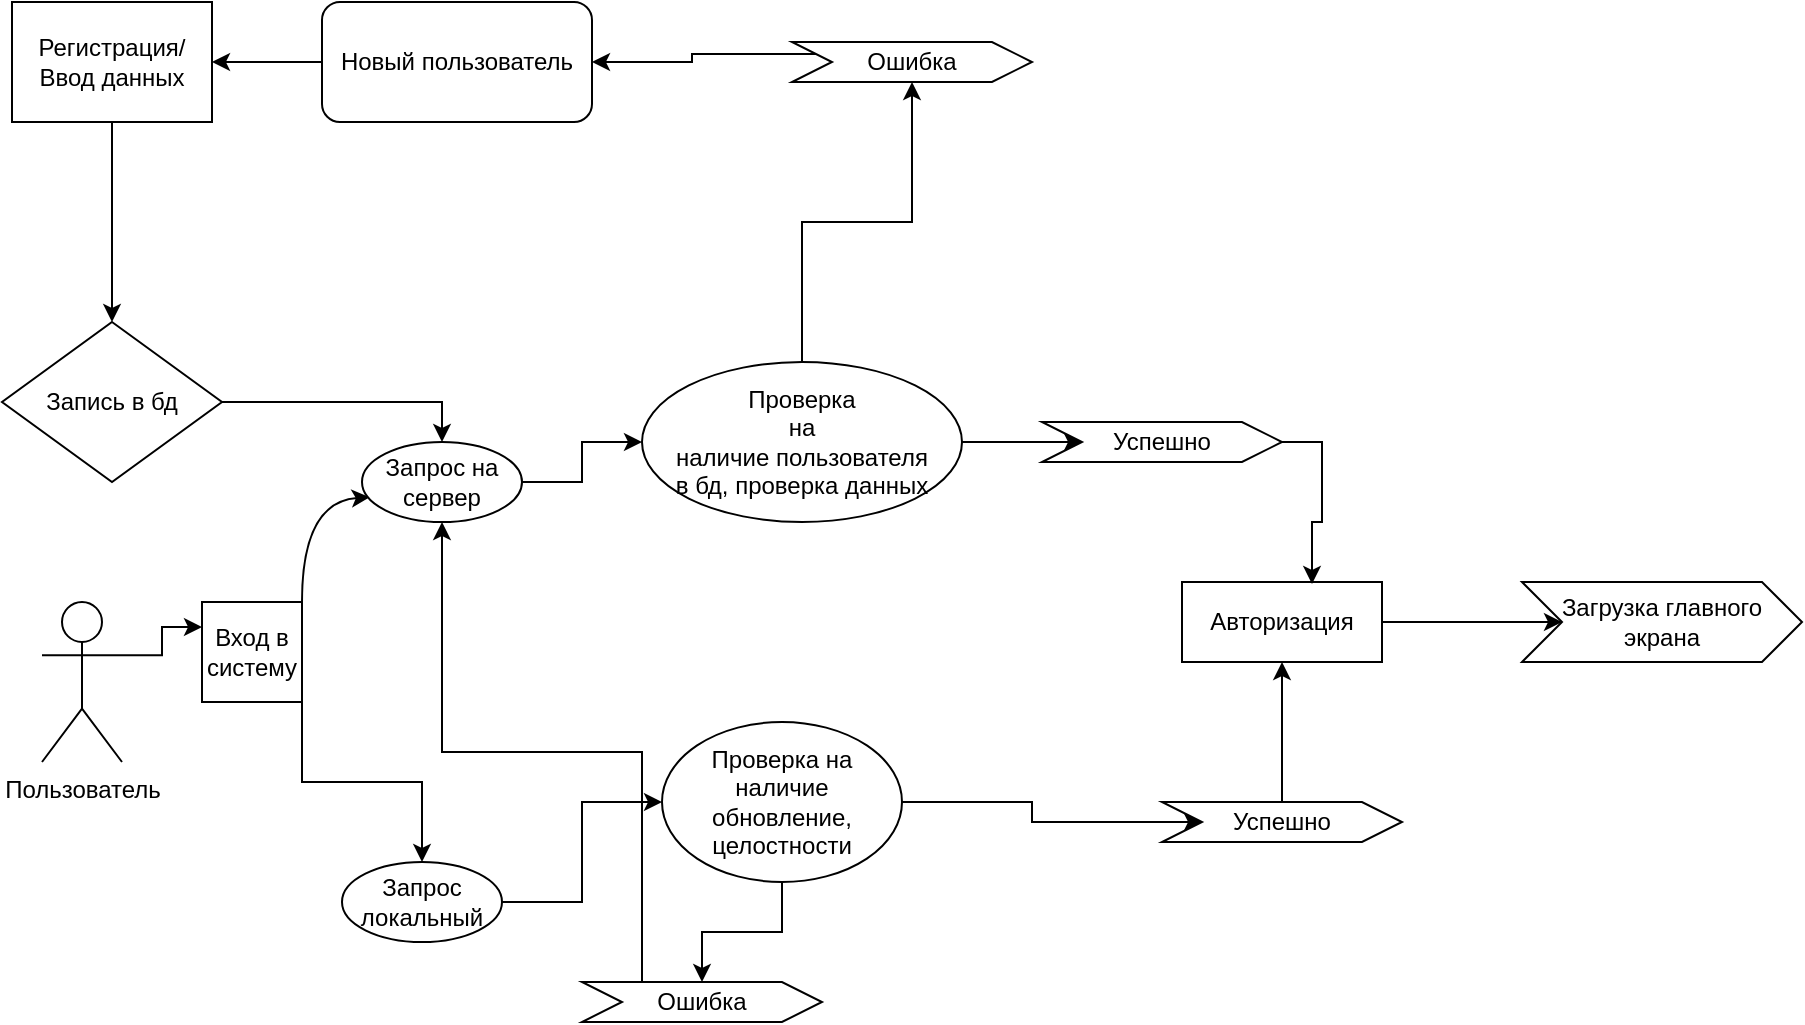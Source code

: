 <mxfile version="20.5.1" type="github">
  <diagram id="k_mQLQQeRcscMPAkfr1K" name="Page-1">
    <mxGraphModel dx="2235" dy="662" grid="1" gridSize="10" guides="1" tooltips="1" connect="1" arrows="1" fold="1" page="1" pageScale="1" pageWidth="850" pageHeight="1100" math="0" shadow="0">
      <root>
        <mxCell id="0" />
        <mxCell id="1" parent="0" />
        <mxCell id="R9fJtgLE9qpKzejMpYKI-48" style="edgeStyle=orthogonalEdgeStyle;rounded=0;orthogonalLoop=1;jettySize=auto;html=1;exitX=1;exitY=0.333;exitDx=0;exitDy=0;exitPerimeter=0;entryX=0;entryY=0.25;entryDx=0;entryDy=0;" parent="1" source="R9fJtgLE9qpKzejMpYKI-1" target="R9fJtgLE9qpKzejMpYKI-5" edge="1">
          <mxGeometry relative="1" as="geometry" />
        </mxCell>
        <mxCell id="R9fJtgLE9qpKzejMpYKI-1" value="Пользователь" style="shape=umlActor;verticalLabelPosition=bottom;verticalAlign=top;html=1;outlineConnect=0;" parent="1" vertex="1">
          <mxGeometry x="-10" y="490" width="40" height="80" as="geometry" />
        </mxCell>
        <mxCell id="R9fJtgLE9qpKzejMpYKI-24" style="edgeStyle=orthogonalEdgeStyle;rounded=0;orthogonalLoop=1;jettySize=auto;html=1;exitX=1;exitY=0.5;exitDx=0;exitDy=0;entryX=0;entryY=0.5;entryDx=0;entryDy=0;" parent="1" source="R9fJtgLE9qpKzejMpYKI-3" target="R9fJtgLE9qpKzejMpYKI-8" edge="1">
          <mxGeometry relative="1" as="geometry" />
        </mxCell>
        <mxCell id="R9fJtgLE9qpKzejMpYKI-3" value="Запрос на сервер" style="ellipse;whiteSpace=wrap;html=1;" parent="1" vertex="1">
          <mxGeometry x="150" y="410" width="80" height="40" as="geometry" />
        </mxCell>
        <mxCell id="R9fJtgLE9qpKzejMpYKI-54" style="edgeStyle=orthogonalEdgeStyle;rounded=0;orthogonalLoop=1;jettySize=auto;html=1;exitX=1;exitY=0.5;exitDx=0;exitDy=0;" parent="1" source="R9fJtgLE9qpKzejMpYKI-4" target="R9fJtgLE9qpKzejMpYKI-9" edge="1">
          <mxGeometry relative="1" as="geometry" />
        </mxCell>
        <mxCell id="R9fJtgLE9qpKzejMpYKI-4" value="Запрос локальный" style="ellipse;whiteSpace=wrap;html=1;" parent="1" vertex="1">
          <mxGeometry x="140" y="620" width="80" height="40" as="geometry" />
        </mxCell>
        <mxCell id="R9fJtgLE9qpKzejMpYKI-25" style="edgeStyle=orthogonalEdgeStyle;rounded=0;orthogonalLoop=1;jettySize=auto;html=1;exitX=1;exitY=1;exitDx=0;exitDy=0;" parent="1" source="R9fJtgLE9qpKzejMpYKI-5" target="R9fJtgLE9qpKzejMpYKI-4" edge="1">
          <mxGeometry relative="1" as="geometry" />
        </mxCell>
        <mxCell id="R9fJtgLE9qpKzejMpYKI-5" value="Вход в систему" style="whiteSpace=wrap;html=1;aspect=fixed;" parent="1" vertex="1">
          <mxGeometry x="70" y="490" width="50" height="50" as="geometry" />
        </mxCell>
        <mxCell id="R9fJtgLE9qpKzejMpYKI-35" style="edgeStyle=orthogonalEdgeStyle;rounded=0;orthogonalLoop=1;jettySize=auto;html=1;exitX=0.5;exitY=0;exitDx=0;exitDy=0;entryX=0.5;entryY=1;entryDx=0;entryDy=0;" parent="1" source="R9fJtgLE9qpKzejMpYKI-8" target="R9fJtgLE9qpKzejMpYKI-36" edge="1">
          <mxGeometry relative="1" as="geometry" />
        </mxCell>
        <mxCell id="R9fJtgLE9qpKzejMpYKI-50" style="edgeStyle=orthogonalEdgeStyle;rounded=0;orthogonalLoop=1;jettySize=auto;html=1;exitX=1;exitY=0.5;exitDx=0;exitDy=0;entryX=0;entryY=0.5;entryDx=0;entryDy=0;" parent="1" source="R9fJtgLE9qpKzejMpYKI-8" target="R9fJtgLE9qpKzejMpYKI-49" edge="1">
          <mxGeometry relative="1" as="geometry" />
        </mxCell>
        <mxCell id="R9fJtgLE9qpKzejMpYKI-8" value="Проверка&lt;br&gt;на&lt;br&gt;наличие пользователя&lt;br&gt;в бд, проверка данных" style="ellipse;whiteSpace=wrap;html=1;" parent="1" vertex="1">
          <mxGeometry x="290" y="370" width="160" height="80" as="geometry" />
        </mxCell>
        <mxCell id="R9fJtgLE9qpKzejMpYKI-22" style="edgeStyle=orthogonalEdgeStyle;rounded=0;orthogonalLoop=1;jettySize=auto;html=1;exitX=1;exitY=0.5;exitDx=0;exitDy=0;entryX=0;entryY=0.5;entryDx=0;entryDy=0;" parent="1" source="R9fJtgLE9qpKzejMpYKI-9" target="R9fJtgLE9qpKzejMpYKI-14" edge="1">
          <mxGeometry relative="1" as="geometry" />
        </mxCell>
        <mxCell id="R9fJtgLE9qpKzejMpYKI-23" style="edgeStyle=orthogonalEdgeStyle;rounded=0;orthogonalLoop=1;jettySize=auto;html=1;" parent="1" source="R9fJtgLE9qpKzejMpYKI-9" target="R9fJtgLE9qpKzejMpYKI-20" edge="1">
          <mxGeometry relative="1" as="geometry" />
        </mxCell>
        <mxCell id="R9fJtgLE9qpKzejMpYKI-9" value="Проверка на наличие обновление, целостности" style="ellipse;whiteSpace=wrap;html=1;" parent="1" vertex="1">
          <mxGeometry x="300" y="550" width="120" height="80" as="geometry" />
        </mxCell>
        <mxCell id="R9fJtgLE9qpKzejMpYKI-10" value="" style="curved=1;endArrow=classic;html=1;rounded=0;entryX=0.048;entryY=0.69;entryDx=0;entryDy=0;entryPerimeter=0;" parent="1" target="R9fJtgLE9qpKzejMpYKI-3" edge="1">
          <mxGeometry width="50" height="50" relative="1" as="geometry">
            <mxPoint x="120" y="490" as="sourcePoint" />
            <mxPoint x="170" y="440" as="targetPoint" />
            <Array as="points">
              <mxPoint x="120" y="440" />
            </Array>
          </mxGeometry>
        </mxCell>
        <mxCell id="R9fJtgLE9qpKzejMpYKI-32" style="edgeStyle=orthogonalEdgeStyle;rounded=0;orthogonalLoop=1;jettySize=auto;html=1;exitX=1;exitY=0.5;exitDx=0;exitDy=0;" parent="1" source="R9fJtgLE9qpKzejMpYKI-12" target="R9fJtgLE9qpKzejMpYKI-27" edge="1">
          <mxGeometry relative="1" as="geometry">
            <mxPoint x="700" y="500" as="targetPoint" />
          </mxGeometry>
        </mxCell>
        <mxCell id="R9fJtgLE9qpKzejMpYKI-12" value="Авторизация" style="rounded=0;whiteSpace=wrap;html=1;" parent="1" vertex="1">
          <mxGeometry x="560" y="480" width="100" height="40" as="geometry" />
        </mxCell>
        <mxCell id="R9fJtgLE9qpKzejMpYKI-16" style="edgeStyle=orthogonalEdgeStyle;rounded=0;orthogonalLoop=1;jettySize=auto;html=1;" parent="1" source="R9fJtgLE9qpKzejMpYKI-14" target="R9fJtgLE9qpKzejMpYKI-12" edge="1">
          <mxGeometry relative="1" as="geometry" />
        </mxCell>
        <mxCell id="R9fJtgLE9qpKzejMpYKI-14" value="Успешно" style="shape=step;perimeter=stepPerimeter;whiteSpace=wrap;html=1;fixedSize=1;" parent="1" vertex="1">
          <mxGeometry x="550" y="590" width="120" height="20" as="geometry" />
        </mxCell>
        <mxCell id="R9fJtgLE9qpKzejMpYKI-21" style="edgeStyle=orthogonalEdgeStyle;rounded=0;orthogonalLoop=1;jettySize=auto;html=1;exitX=1;exitY=0.5;exitDx=0;exitDy=0;entryX=0.5;entryY=1;entryDx=0;entryDy=0;" parent="1" source="R9fJtgLE9qpKzejMpYKI-20" target="R9fJtgLE9qpKzejMpYKI-3" edge="1">
          <mxGeometry relative="1" as="geometry">
            <Array as="points">
              <mxPoint x="290" y="690" />
              <mxPoint x="290" y="565" />
              <mxPoint x="190" y="565" />
            </Array>
          </mxGeometry>
        </mxCell>
        <mxCell id="R9fJtgLE9qpKzejMpYKI-20" value="Ошибка" style="shape=step;perimeter=stepPerimeter;whiteSpace=wrap;html=1;fixedSize=1;" parent="1" vertex="1">
          <mxGeometry x="260" y="680" width="120" height="20" as="geometry" />
        </mxCell>
        <mxCell id="R9fJtgLE9qpKzejMpYKI-27" value="Загрузка главного экрана" style="shape=step;perimeter=stepPerimeter;whiteSpace=wrap;html=1;fixedSize=1;" parent="1" vertex="1">
          <mxGeometry x="730" y="480" width="140" height="40" as="geometry" />
        </mxCell>
        <mxCell id="R9fJtgLE9qpKzejMpYKI-41" style="edgeStyle=orthogonalEdgeStyle;rounded=0;orthogonalLoop=1;jettySize=auto;html=1;exitX=0;exitY=0.25;exitDx=0;exitDy=0;entryX=1;entryY=0.5;entryDx=0;entryDy=0;" parent="1" source="R9fJtgLE9qpKzejMpYKI-36" target="R9fJtgLE9qpKzejMpYKI-40" edge="1">
          <mxGeometry relative="1" as="geometry" />
        </mxCell>
        <mxCell id="R9fJtgLE9qpKzejMpYKI-36" value="Ошибка" style="shape=step;perimeter=stepPerimeter;whiteSpace=wrap;html=1;fixedSize=1;" parent="1" vertex="1">
          <mxGeometry x="365" y="210" width="120" height="20" as="geometry" />
        </mxCell>
        <mxCell id="R9fJtgLE9qpKzejMpYKI-44" style="edgeStyle=orthogonalEdgeStyle;rounded=0;orthogonalLoop=1;jettySize=auto;html=1;exitX=0;exitY=0.5;exitDx=0;exitDy=0;entryX=1;entryY=0.5;entryDx=0;entryDy=0;" parent="1" source="R9fJtgLE9qpKzejMpYKI-40" target="R9fJtgLE9qpKzejMpYKI-42" edge="1">
          <mxGeometry relative="1" as="geometry" />
        </mxCell>
        <mxCell id="R9fJtgLE9qpKzejMpYKI-40" value="Новый пользователь&lt;br&gt;" style="rounded=1;whiteSpace=wrap;html=1;" parent="1" vertex="1">
          <mxGeometry x="130" y="190" width="135" height="60" as="geometry" />
        </mxCell>
        <mxCell id="R9fJtgLE9qpKzejMpYKI-45" style="edgeStyle=orthogonalEdgeStyle;rounded=0;orthogonalLoop=1;jettySize=auto;html=1;" parent="1" source="R9fJtgLE9qpKzejMpYKI-42" edge="1">
          <mxGeometry relative="1" as="geometry">
            <mxPoint x="25" y="350" as="targetPoint" />
          </mxGeometry>
        </mxCell>
        <mxCell id="R9fJtgLE9qpKzejMpYKI-42" value="Регистрация/&lt;br&gt;Ввод данных" style="rounded=0;whiteSpace=wrap;html=1;" parent="1" vertex="1">
          <mxGeometry x="-25" y="190" width="100" height="60" as="geometry" />
        </mxCell>
        <mxCell id="R9fJtgLE9qpKzejMpYKI-47" style="edgeStyle=orthogonalEdgeStyle;rounded=0;orthogonalLoop=1;jettySize=auto;html=1;exitX=1;exitY=0.5;exitDx=0;exitDy=0;entryX=0.5;entryY=0;entryDx=0;entryDy=0;" parent="1" source="R9fJtgLE9qpKzejMpYKI-43" target="R9fJtgLE9qpKzejMpYKI-3" edge="1">
          <mxGeometry relative="1" as="geometry" />
        </mxCell>
        <mxCell id="R9fJtgLE9qpKzejMpYKI-43" value="Запись в бд" style="rhombus;whiteSpace=wrap;html=1;" parent="1" vertex="1">
          <mxGeometry x="-30" y="350" width="110" height="80" as="geometry" />
        </mxCell>
        <mxCell id="R9fJtgLE9qpKzejMpYKI-52" style="edgeStyle=orthogonalEdgeStyle;rounded=0;orthogonalLoop=1;jettySize=auto;html=1;exitX=1;exitY=0.5;exitDx=0;exitDy=0;entryX=0.65;entryY=0.025;entryDx=0;entryDy=0;entryPerimeter=0;" parent="1" source="R9fJtgLE9qpKzejMpYKI-49" target="R9fJtgLE9qpKzejMpYKI-12" edge="1">
          <mxGeometry relative="1" as="geometry" />
        </mxCell>
        <mxCell id="R9fJtgLE9qpKzejMpYKI-49" value="Успешно" style="shape=step;perimeter=stepPerimeter;whiteSpace=wrap;html=1;fixedSize=1;" parent="1" vertex="1">
          <mxGeometry x="490" y="400" width="120" height="20" as="geometry" />
        </mxCell>
      </root>
    </mxGraphModel>
  </diagram>
</mxfile>
